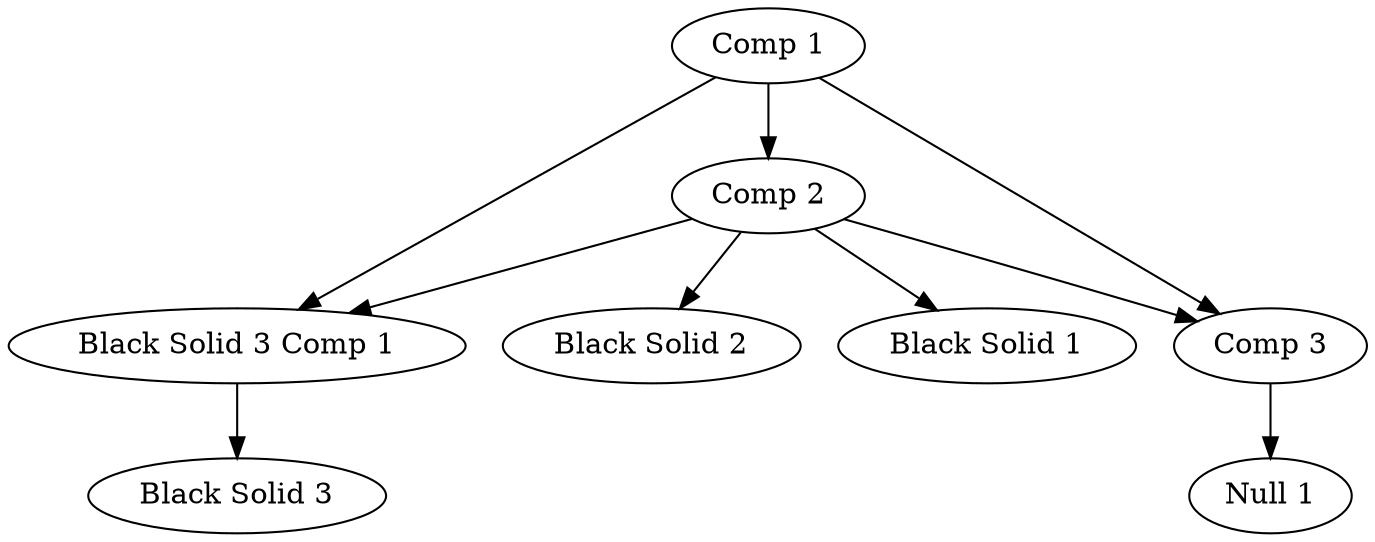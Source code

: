 digraph {
"Comp 1" -> "Comp 2";
"Comp 2" -> "Black Solid 3 Comp 1";
"Black Solid 3 Comp 1" -> "Black Solid 3";
"Comp 2" -> "Black Solid 2";
"Comp 2" -> "Black Solid 1";
"Comp 2" -> "Comp 3";
"Comp 3" -> "Null 1";
"Comp 1" -> "Black Solid 3 Comp 1";
"Comp 1" -> "Comp 3";
}